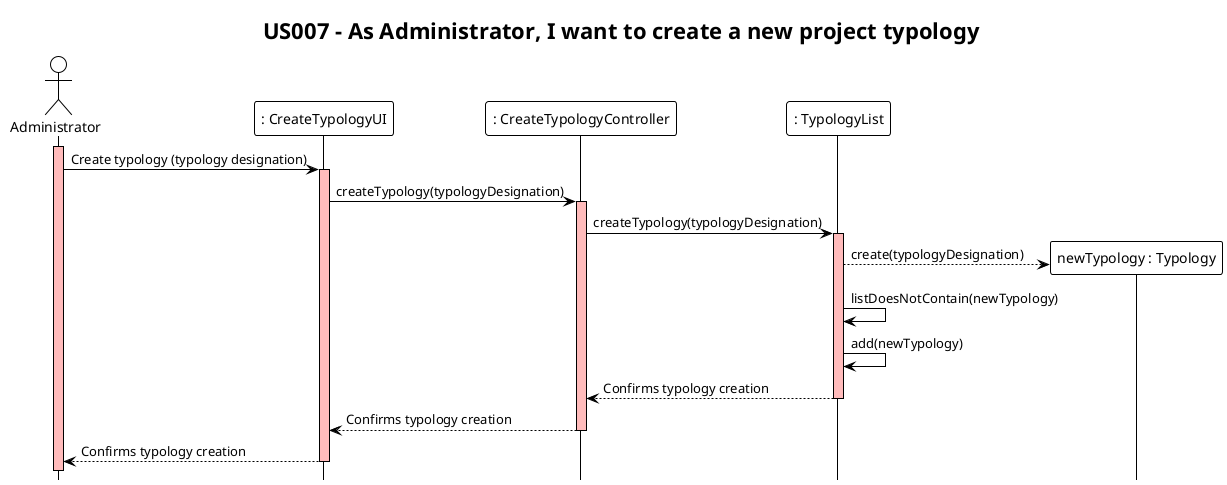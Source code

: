 @startuml
!theme plain
hide footbox
title "US007 - As Administrator, I want to create a new project typology"

actor Administrator
participant ": CreateTypologyUI" as UI
participant ": CreateTypologyController" as Controller
participant ": TypologyList" as List
participant "newTypology : Typology" as typology

activate Administrator #FFBBBB
Administrator -> UI : Create typology (typology designation)

activate UI #FFBBBB
UI -> Controller : createTypology(typologyDesignation)

activate Controller #FFBBBB
Controller -> List : createTypology(typologyDesignation)

activate List #FFBBBB
List --> typology  ** : create(typologyDesignation)
List -> List : listDoesNotContain(newTypology)
List -> List : add(newTypology)
List --> Controller : Confirms typology creation
deactivate List

Controller --> UI : Confirms typology creation
deactivate Controller

UI --> Administrator : Confirms typology creation
deactivate UI

@enduml